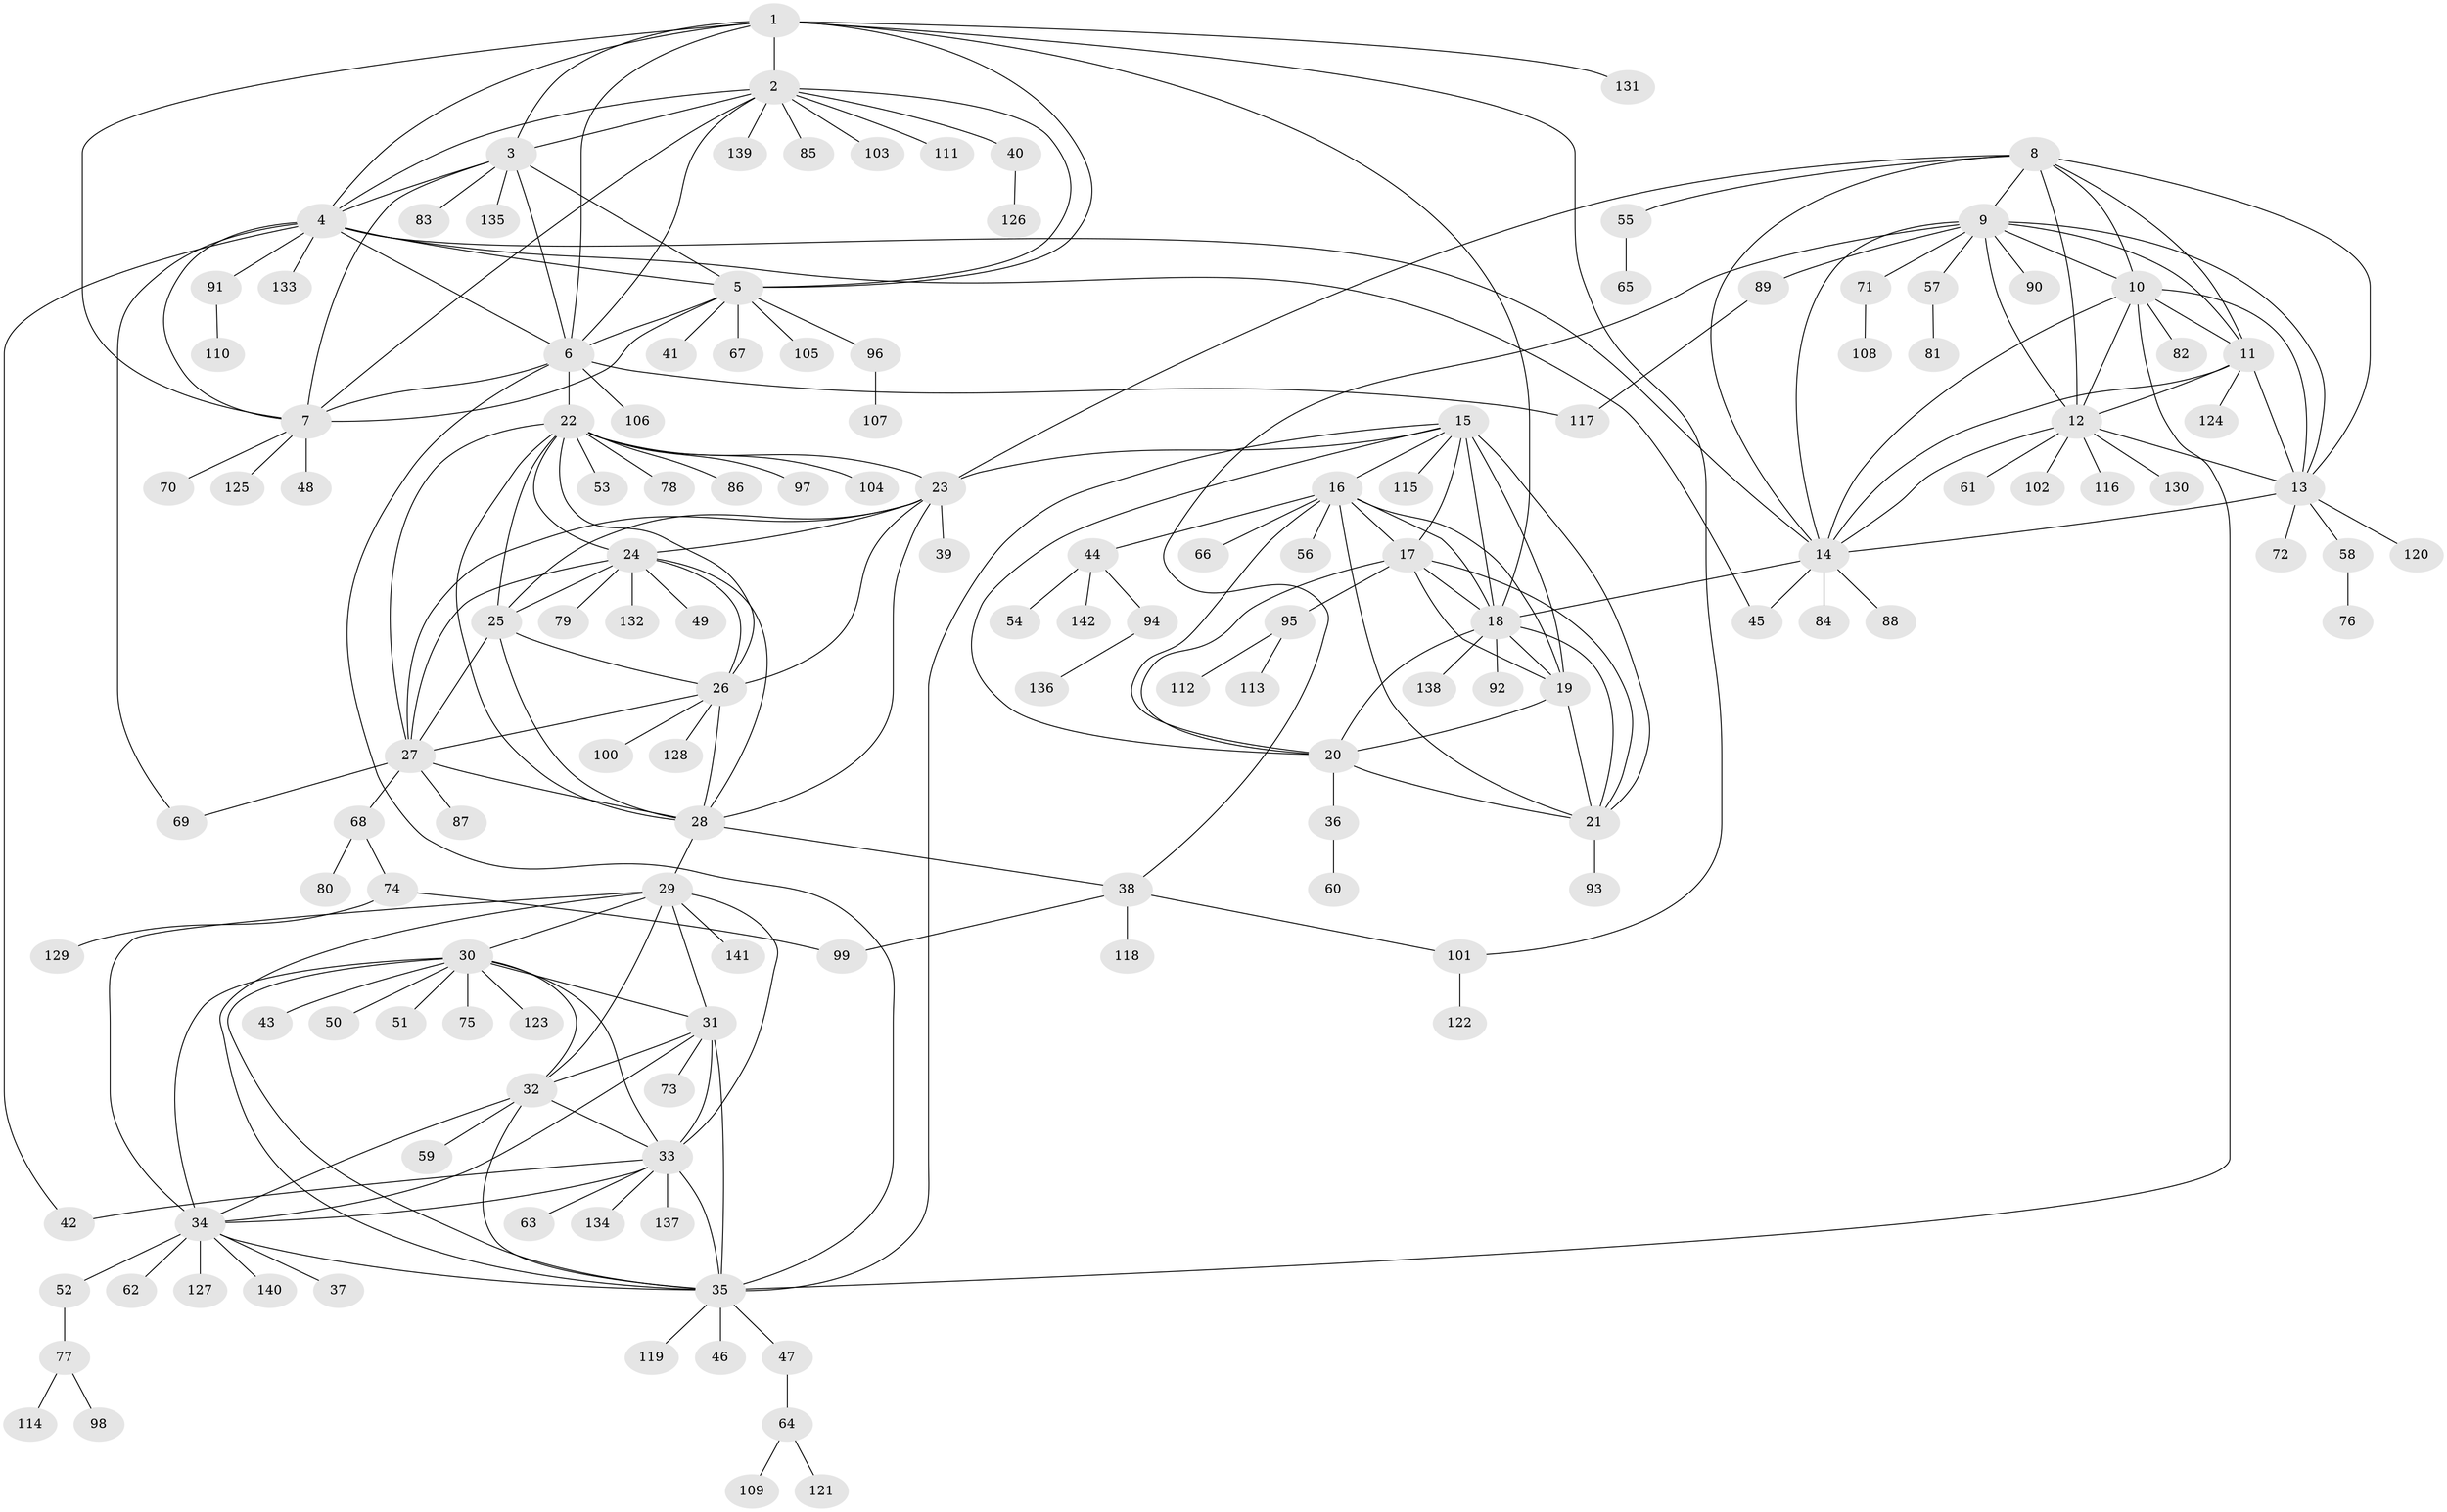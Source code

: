 // Generated by graph-tools (version 1.1) at 2025/26/03/09/25 03:26:49]
// undirected, 142 vertices, 229 edges
graph export_dot {
graph [start="1"]
  node [color=gray90,style=filled];
  1;
  2;
  3;
  4;
  5;
  6;
  7;
  8;
  9;
  10;
  11;
  12;
  13;
  14;
  15;
  16;
  17;
  18;
  19;
  20;
  21;
  22;
  23;
  24;
  25;
  26;
  27;
  28;
  29;
  30;
  31;
  32;
  33;
  34;
  35;
  36;
  37;
  38;
  39;
  40;
  41;
  42;
  43;
  44;
  45;
  46;
  47;
  48;
  49;
  50;
  51;
  52;
  53;
  54;
  55;
  56;
  57;
  58;
  59;
  60;
  61;
  62;
  63;
  64;
  65;
  66;
  67;
  68;
  69;
  70;
  71;
  72;
  73;
  74;
  75;
  76;
  77;
  78;
  79;
  80;
  81;
  82;
  83;
  84;
  85;
  86;
  87;
  88;
  89;
  90;
  91;
  92;
  93;
  94;
  95;
  96;
  97;
  98;
  99;
  100;
  101;
  102;
  103;
  104;
  105;
  106;
  107;
  108;
  109;
  110;
  111;
  112;
  113;
  114;
  115;
  116;
  117;
  118;
  119;
  120;
  121;
  122;
  123;
  124;
  125;
  126;
  127;
  128;
  129;
  130;
  131;
  132;
  133;
  134;
  135;
  136;
  137;
  138;
  139;
  140;
  141;
  142;
  1 -- 2;
  1 -- 3;
  1 -- 4;
  1 -- 5;
  1 -- 6;
  1 -- 7;
  1 -- 18;
  1 -- 101;
  1 -- 131;
  2 -- 3;
  2 -- 4;
  2 -- 5;
  2 -- 6;
  2 -- 7;
  2 -- 40;
  2 -- 85;
  2 -- 103;
  2 -- 111;
  2 -- 139;
  3 -- 4;
  3 -- 5;
  3 -- 6;
  3 -- 7;
  3 -- 83;
  3 -- 135;
  4 -- 5;
  4 -- 6;
  4 -- 7;
  4 -- 14;
  4 -- 42;
  4 -- 45;
  4 -- 69;
  4 -- 91;
  4 -- 133;
  5 -- 6;
  5 -- 7;
  5 -- 41;
  5 -- 67;
  5 -- 96;
  5 -- 105;
  6 -- 7;
  6 -- 22;
  6 -- 35;
  6 -- 106;
  6 -- 117;
  7 -- 48;
  7 -- 70;
  7 -- 125;
  8 -- 9;
  8 -- 10;
  8 -- 11;
  8 -- 12;
  8 -- 13;
  8 -- 14;
  8 -- 23;
  8 -- 55;
  9 -- 10;
  9 -- 11;
  9 -- 12;
  9 -- 13;
  9 -- 14;
  9 -- 38;
  9 -- 57;
  9 -- 71;
  9 -- 89;
  9 -- 90;
  10 -- 11;
  10 -- 12;
  10 -- 13;
  10 -- 14;
  10 -- 35;
  10 -- 82;
  11 -- 12;
  11 -- 13;
  11 -- 14;
  11 -- 124;
  12 -- 13;
  12 -- 14;
  12 -- 61;
  12 -- 102;
  12 -- 116;
  12 -- 130;
  13 -- 14;
  13 -- 58;
  13 -- 72;
  13 -- 120;
  14 -- 18;
  14 -- 45;
  14 -- 84;
  14 -- 88;
  15 -- 16;
  15 -- 17;
  15 -- 18;
  15 -- 19;
  15 -- 20;
  15 -- 21;
  15 -- 23;
  15 -- 35;
  15 -- 115;
  16 -- 17;
  16 -- 18;
  16 -- 19;
  16 -- 20;
  16 -- 21;
  16 -- 44;
  16 -- 56;
  16 -- 66;
  17 -- 18;
  17 -- 19;
  17 -- 20;
  17 -- 21;
  17 -- 95;
  18 -- 19;
  18 -- 20;
  18 -- 21;
  18 -- 92;
  18 -- 138;
  19 -- 20;
  19 -- 21;
  20 -- 21;
  20 -- 36;
  21 -- 93;
  22 -- 23;
  22 -- 24;
  22 -- 25;
  22 -- 26;
  22 -- 27;
  22 -- 28;
  22 -- 53;
  22 -- 78;
  22 -- 86;
  22 -- 97;
  22 -- 104;
  23 -- 24;
  23 -- 25;
  23 -- 26;
  23 -- 27;
  23 -- 28;
  23 -- 39;
  24 -- 25;
  24 -- 26;
  24 -- 27;
  24 -- 28;
  24 -- 49;
  24 -- 79;
  24 -- 132;
  25 -- 26;
  25 -- 27;
  25 -- 28;
  26 -- 27;
  26 -- 28;
  26 -- 100;
  26 -- 128;
  27 -- 28;
  27 -- 68;
  27 -- 69;
  27 -- 87;
  28 -- 29;
  28 -- 38;
  29 -- 30;
  29 -- 31;
  29 -- 32;
  29 -- 33;
  29 -- 34;
  29 -- 35;
  29 -- 141;
  30 -- 31;
  30 -- 32;
  30 -- 33;
  30 -- 34;
  30 -- 35;
  30 -- 43;
  30 -- 50;
  30 -- 51;
  30 -- 75;
  30 -- 123;
  31 -- 32;
  31 -- 33;
  31 -- 34;
  31 -- 35;
  31 -- 73;
  32 -- 33;
  32 -- 34;
  32 -- 35;
  32 -- 59;
  33 -- 34;
  33 -- 35;
  33 -- 42;
  33 -- 63;
  33 -- 134;
  33 -- 137;
  34 -- 35;
  34 -- 37;
  34 -- 52;
  34 -- 62;
  34 -- 127;
  34 -- 140;
  35 -- 46;
  35 -- 47;
  35 -- 119;
  36 -- 60;
  38 -- 99;
  38 -- 101;
  38 -- 118;
  40 -- 126;
  44 -- 54;
  44 -- 94;
  44 -- 142;
  47 -- 64;
  52 -- 77;
  55 -- 65;
  57 -- 81;
  58 -- 76;
  64 -- 109;
  64 -- 121;
  68 -- 74;
  68 -- 80;
  71 -- 108;
  74 -- 99;
  74 -- 129;
  77 -- 98;
  77 -- 114;
  89 -- 117;
  91 -- 110;
  94 -- 136;
  95 -- 112;
  95 -- 113;
  96 -- 107;
  101 -- 122;
}
